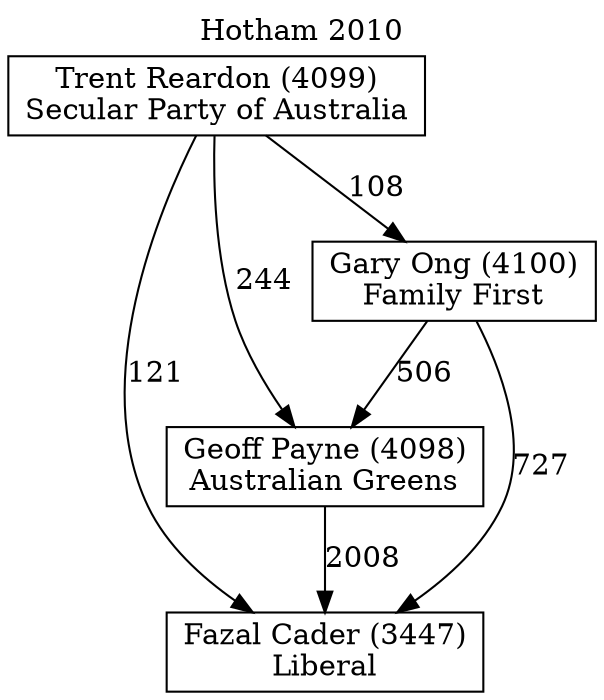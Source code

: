 // House preference flow
digraph "Fazal Cader (3447)_Hotham_2010" {
	graph [label="Hotham 2010" labelloc=t mclimit=10]
	node [shape=box]
	"Fazal Cader (3447)" [label="Fazal Cader (3447)
Liberal"]
	"Geoff Payne (4098)" [label="Geoff Payne (4098)
Australian Greens"]
	"Gary Ong (4100)" [label="Gary Ong (4100)
Family First"]
	"Trent Reardon (4099)" [label="Trent Reardon (4099)
Secular Party of Australia"]
	"Geoff Payne (4098)" -> "Fazal Cader (3447)" [label=2008]
	"Gary Ong (4100)" -> "Geoff Payne (4098)" [label=506]
	"Trent Reardon (4099)" -> "Gary Ong (4100)" [label=108]
	"Gary Ong (4100)" -> "Fazal Cader (3447)" [label=727]
	"Trent Reardon (4099)" -> "Fazal Cader (3447)" [label=121]
	"Trent Reardon (4099)" -> "Geoff Payne (4098)" [label=244]
}
